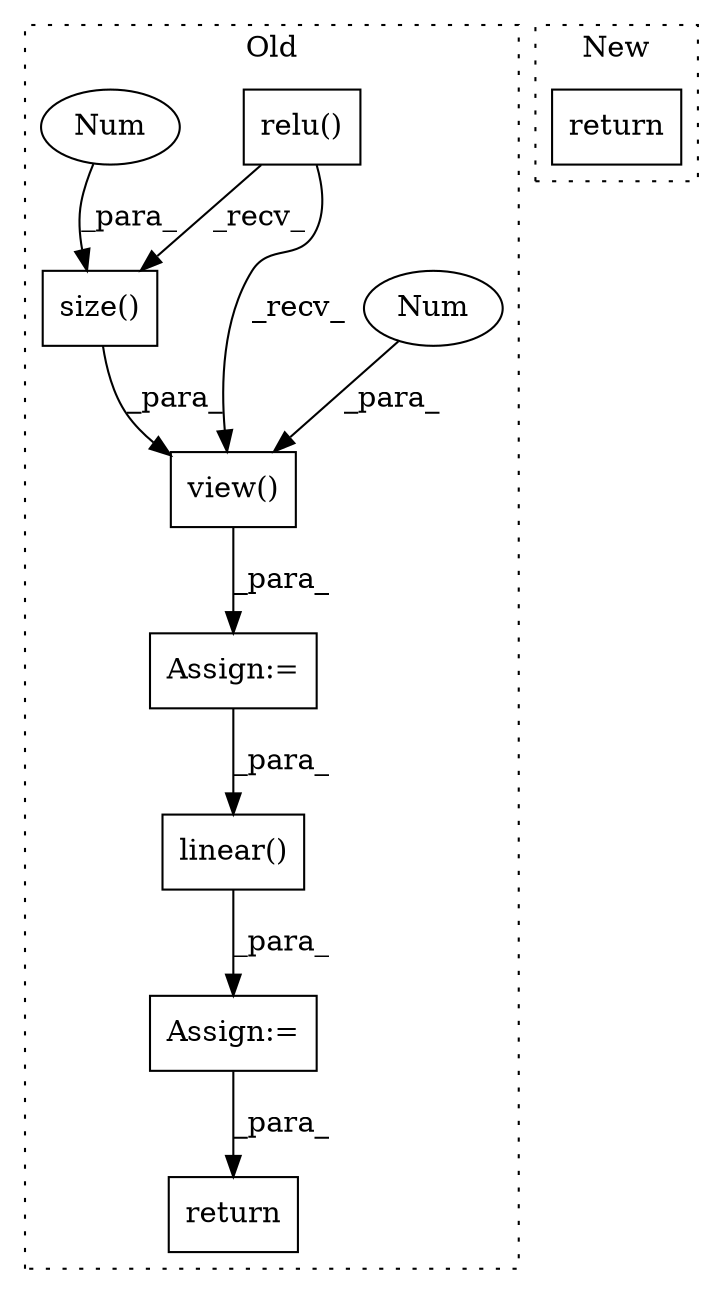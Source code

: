 digraph G {
subgraph cluster0 {
1 [label="linear()" a="75" s="7334,7349" l="12,1" shape="box"];
3 [label="return" a="93" s="7359" l="7" shape="box"];
4 [label="Assign:=" a="68" s="7331" l="3" shape="box"];
5 [label="Assign:=" a="68" s="7291" l="3" shape="box"];
6 [label="view()" a="75" s="7294,7318" l="9,1" shape="box"];
7 [label="Num" a="76" s="7316" l="2" shape="ellipse"];
8 [label="relu()" a="75" s="6965,6995" l="7,1" shape="box"];
9 [label="size()" a="75" s="7303,7313" l="9,1" shape="box"];
10 [label="Num" a="76" s="7312" l="1" shape="ellipse"];
label = "Old";
style="dotted";
}
subgraph cluster1 {
2 [label="return" a="93" s="7465" l="7" shape="box"];
label = "New";
style="dotted";
}
1 -> 4 [label="_para_"];
4 -> 3 [label="_para_"];
5 -> 1 [label="_para_"];
6 -> 5 [label="_para_"];
7 -> 6 [label="_para_"];
8 -> 9 [label="_recv_"];
8 -> 6 [label="_recv_"];
9 -> 6 [label="_para_"];
10 -> 9 [label="_para_"];
}
